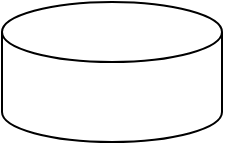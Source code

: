 <mxfile version="16.2.6" type="github"><diagram id="PmdWD66DJECXze5O8Exd" name="Page-1"><mxGraphModel dx="996" dy="529" grid="1" gridSize="10" guides="1" tooltips="1" connect="1" arrows="1" fold="1" page="1" pageScale="1" pageWidth="827" pageHeight="1169" math="0" shadow="0"><root><mxCell id="0"/><mxCell id="1" parent="0"/><mxCell id="vgGN7njo_FZb3Iuedt8--10" value="" style="shape=cylinder3;whiteSpace=wrap;html=1;boundedLbl=1;backgroundOutline=1;size=15;" vertex="1" parent="1"><mxGeometry x="340" y="30" width="110" height="70" as="geometry"/></mxCell></root></mxGraphModel></diagram></mxfile>